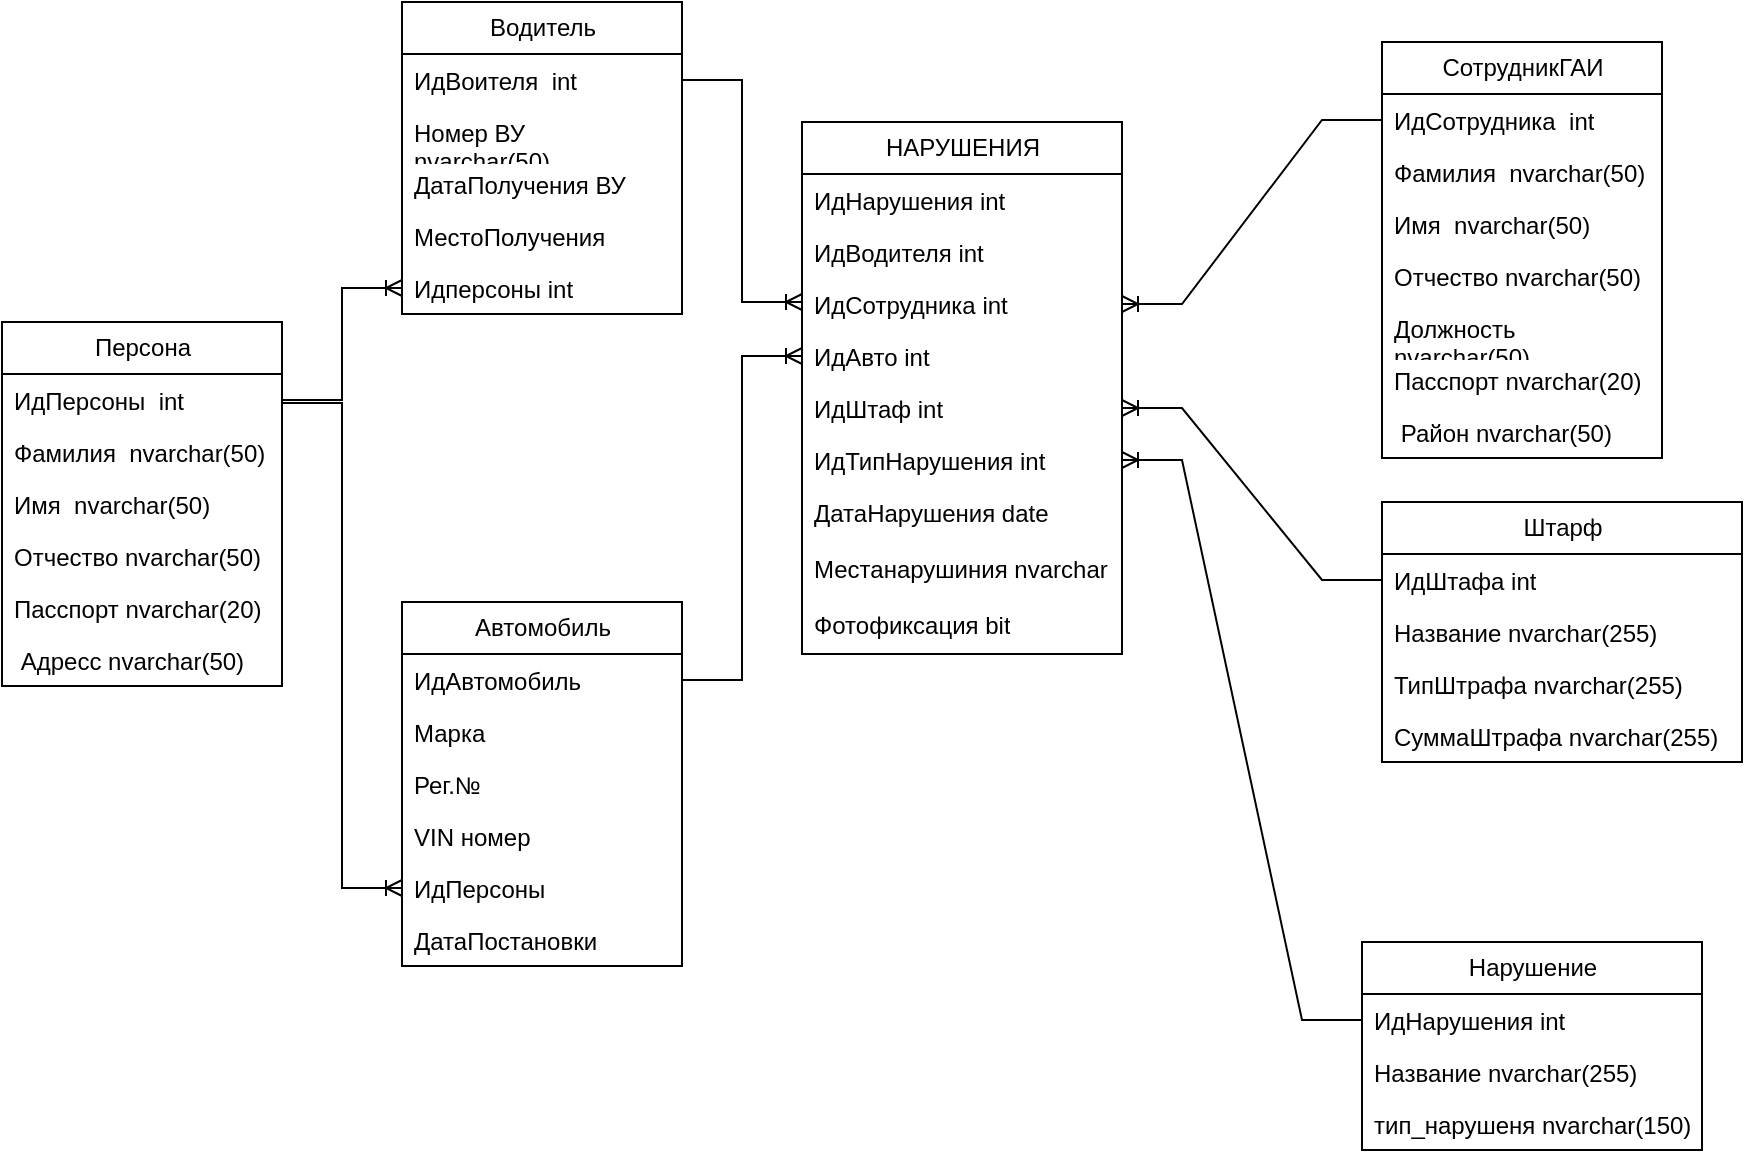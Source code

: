 <mxfile version="20.8.20" type="device"><diagram name="Page-1" id="b520641d-4fe3-3701-9064-5fc419738815"><mxGraphModel dx="1050" dy="600" grid="1" gridSize="10" guides="1" tooltips="1" connect="1" arrows="1" fold="1" page="1" pageScale="1" pageWidth="1100" pageHeight="850" background="none" math="0" shadow="0"><root><mxCell id="0"/><mxCell id="1" parent="0"/><mxCell id="46K5r5hUJE6iPYjyEsDI-1" value="Штарф" style="swimlane;fontStyle=0;childLayout=stackLayout;horizontal=1;startSize=26;fillColor=none;horizontalStack=0;resizeParent=1;resizeParentMax=0;resizeLast=0;collapsible=1;marginBottom=0;html=1;" vertex="1" parent="1"><mxGeometry x="720" y="270" width="180" height="130" as="geometry"/></mxCell><mxCell id="46K5r5hUJE6iPYjyEsDI-2" value="ИдШтафа int" style="text;strokeColor=none;fillColor=none;align=left;verticalAlign=top;spacingLeft=4;spacingRight=4;overflow=hidden;rotatable=0;points=[[0,0.5],[1,0.5]];portConstraint=eastwest;whiteSpace=wrap;html=1;" vertex="1" parent="46K5r5hUJE6iPYjyEsDI-1"><mxGeometry y="26" width="180" height="26" as="geometry"/></mxCell><mxCell id="46K5r5hUJE6iPYjyEsDI-3" value="Название  nvarchar(255)" style="text;strokeColor=none;fillColor=none;align=left;verticalAlign=top;spacingLeft=4;spacingRight=4;overflow=hidden;rotatable=0;points=[[0,0.5],[1,0.5]];portConstraint=eastwest;whiteSpace=wrap;html=1;" vertex="1" parent="46K5r5hUJE6iPYjyEsDI-1"><mxGeometry y="52" width="180" height="26" as="geometry"/></mxCell><mxCell id="46K5r5hUJE6iPYjyEsDI-67" value="ТипШтрафа nvarchar(255)" style="text;strokeColor=none;fillColor=none;align=left;verticalAlign=top;spacingLeft=4;spacingRight=4;overflow=hidden;rotatable=0;points=[[0,0.5],[1,0.5]];portConstraint=eastwest;whiteSpace=wrap;html=1;" vertex="1" parent="46K5r5hUJE6iPYjyEsDI-1"><mxGeometry y="78" width="180" height="26" as="geometry"/></mxCell><mxCell id="46K5r5hUJE6iPYjyEsDI-81" value="СуммаШтрафа nvarchar(255)" style="text;strokeColor=none;fillColor=none;align=left;verticalAlign=top;spacingLeft=4;spacingRight=4;overflow=hidden;rotatable=0;points=[[0,0.5],[1,0.5]];portConstraint=eastwest;whiteSpace=wrap;html=1;" vertex="1" parent="46K5r5hUJE6iPYjyEsDI-1"><mxGeometry y="104" width="180" height="26" as="geometry"/></mxCell><mxCell id="46K5r5hUJE6iPYjyEsDI-5" value="СотрудникГАИ" style="swimlane;fontStyle=0;childLayout=stackLayout;horizontal=1;startSize=26;fillColor=none;horizontalStack=0;resizeParent=1;resizeParentMax=0;resizeLast=0;collapsible=1;marginBottom=0;html=1;" vertex="1" parent="1"><mxGeometry x="720" y="40" width="140" height="208" as="geometry"/></mxCell><mxCell id="46K5r5hUJE6iPYjyEsDI-6" value="ИдСотрудника&amp;nbsp; int" style="text;strokeColor=none;fillColor=none;align=left;verticalAlign=top;spacingLeft=4;spacingRight=4;overflow=hidden;rotatable=0;points=[[0,0.5],[1,0.5]];portConstraint=eastwest;whiteSpace=wrap;html=1;" vertex="1" parent="46K5r5hUJE6iPYjyEsDI-5"><mxGeometry y="26" width="140" height="26" as="geometry"/></mxCell><mxCell id="46K5r5hUJE6iPYjyEsDI-7" value="Фамилия&amp;nbsp; nvarchar(50)" style="text;strokeColor=none;fillColor=none;align=left;verticalAlign=top;spacingLeft=4;spacingRight=4;overflow=hidden;rotatable=0;points=[[0,0.5],[1,0.5]];portConstraint=eastwest;whiteSpace=wrap;html=1;" vertex="1" parent="46K5r5hUJE6iPYjyEsDI-5"><mxGeometry y="52" width="140" height="26" as="geometry"/></mxCell><mxCell id="46K5r5hUJE6iPYjyEsDI-8" value="Имя&amp;nbsp; nvarchar(50)" style="text;strokeColor=none;fillColor=none;align=left;verticalAlign=top;spacingLeft=4;spacingRight=4;overflow=hidden;rotatable=0;points=[[0,0.5],[1,0.5]];portConstraint=eastwest;whiteSpace=wrap;html=1;" vertex="1" parent="46K5r5hUJE6iPYjyEsDI-5"><mxGeometry y="78" width="140" height="26" as="geometry"/></mxCell><mxCell id="46K5r5hUJE6iPYjyEsDI-26" value="Отчество nvarchar(50)" style="text;strokeColor=none;fillColor=none;align=left;verticalAlign=top;spacingLeft=4;spacingRight=4;overflow=hidden;rotatable=0;points=[[0,0.5],[1,0.5]];portConstraint=eastwest;whiteSpace=wrap;html=1;" vertex="1" parent="46K5r5hUJE6iPYjyEsDI-5"><mxGeometry y="104" width="140" height="26" as="geometry"/></mxCell><mxCell id="46K5r5hUJE6iPYjyEsDI-27" value="Должность nvarchar(50)" style="text;strokeColor=none;fillColor=none;align=left;verticalAlign=top;spacingLeft=4;spacingRight=4;overflow=hidden;rotatable=0;points=[[0,0.5],[1,0.5]];portConstraint=eastwest;whiteSpace=wrap;html=1;" vertex="1" parent="46K5r5hUJE6iPYjyEsDI-5"><mxGeometry y="130" width="140" height="26" as="geometry"/></mxCell><mxCell id="46K5r5hUJE6iPYjyEsDI-28" value="Пасспорт nvarchar(20)" style="text;strokeColor=none;fillColor=none;align=left;verticalAlign=top;spacingLeft=4;spacingRight=4;overflow=hidden;rotatable=0;points=[[0,0.5],[1,0.5]];portConstraint=eastwest;whiteSpace=wrap;html=1;" vertex="1" parent="46K5r5hUJE6iPYjyEsDI-5"><mxGeometry y="156" width="140" height="26" as="geometry"/></mxCell><mxCell id="46K5r5hUJE6iPYjyEsDI-29" value="&amp;nbsp;Район nvarchar(50)" style="text;strokeColor=none;fillColor=none;align=left;verticalAlign=top;spacingLeft=4;spacingRight=4;overflow=hidden;rotatable=0;points=[[0,0.5],[1,0.5]];portConstraint=eastwest;whiteSpace=wrap;html=1;" vertex="1" parent="46K5r5hUJE6iPYjyEsDI-5"><mxGeometry y="182" width="140" height="26" as="geometry"/></mxCell><mxCell id="46K5r5hUJE6iPYjyEsDI-9" value="НАРУШЕНИЯ" style="swimlane;fontStyle=0;childLayout=stackLayout;horizontal=1;startSize=26;fillColor=none;horizontalStack=0;resizeParent=1;resizeParentMax=0;resizeLast=0;collapsible=1;marginBottom=0;html=1;" vertex="1" parent="1"><mxGeometry x="430" y="80" width="160" height="266" as="geometry"/></mxCell><mxCell id="46K5r5hUJE6iPYjyEsDI-10" value="ИдНарушения int" style="text;strokeColor=none;fillColor=none;align=left;verticalAlign=top;spacingLeft=4;spacingRight=4;overflow=hidden;rotatable=0;points=[[0,0.5],[1,0.5]];portConstraint=eastwest;whiteSpace=wrap;html=1;" vertex="1" parent="46K5r5hUJE6iPYjyEsDI-9"><mxGeometry y="26" width="160" height="26" as="geometry"/></mxCell><mxCell id="46K5r5hUJE6iPYjyEsDI-12" value="ИдВодителя int" style="text;strokeColor=none;fillColor=none;align=left;verticalAlign=top;spacingLeft=4;spacingRight=4;overflow=hidden;rotatable=0;points=[[0,0.5],[1,0.5]];portConstraint=eastwest;whiteSpace=wrap;html=1;" vertex="1" parent="46K5r5hUJE6iPYjyEsDI-9"><mxGeometry y="52" width="160" height="26" as="geometry"/></mxCell><mxCell id="46K5r5hUJE6iPYjyEsDI-11" value="ИдСотрудника int" style="text;strokeColor=none;fillColor=none;align=left;verticalAlign=top;spacingLeft=4;spacingRight=4;overflow=hidden;rotatable=0;points=[[0,0.5],[1,0.5]];portConstraint=eastwest;whiteSpace=wrap;html=1;" vertex="1" parent="46K5r5hUJE6iPYjyEsDI-9"><mxGeometry y="78" width="160" height="26" as="geometry"/></mxCell><mxCell id="46K5r5hUJE6iPYjyEsDI-17" value="ИдАвто int" style="text;strokeColor=none;fillColor=none;align=left;verticalAlign=top;spacingLeft=4;spacingRight=4;overflow=hidden;rotatable=0;points=[[0,0.5],[1,0.5]];portConstraint=eastwest;whiteSpace=wrap;html=1;" vertex="1" parent="46K5r5hUJE6iPYjyEsDI-9"><mxGeometry y="104" width="160" height="26" as="geometry"/></mxCell><mxCell id="46K5r5hUJE6iPYjyEsDI-18" value="ИдШтаф int" style="text;strokeColor=none;fillColor=none;align=left;verticalAlign=top;spacingLeft=4;spacingRight=4;overflow=hidden;rotatable=0;points=[[0,0.5],[1,0.5]];portConstraint=eastwest;whiteSpace=wrap;html=1;" vertex="1" parent="46K5r5hUJE6iPYjyEsDI-9"><mxGeometry y="130" width="160" height="26" as="geometry"/></mxCell><mxCell id="46K5r5hUJE6iPYjyEsDI-19" value="ИдТипНарушения int" style="text;strokeColor=none;fillColor=none;align=left;verticalAlign=top;spacingLeft=4;spacingRight=4;overflow=hidden;rotatable=0;points=[[0,0.5],[1,0.5]];portConstraint=eastwest;whiteSpace=wrap;html=1;" vertex="1" parent="46K5r5hUJE6iPYjyEsDI-9"><mxGeometry y="156" width="160" height="26" as="geometry"/></mxCell><mxCell id="46K5r5hUJE6iPYjyEsDI-20" value="ДатаНарушения date" style="text;strokeColor=none;fillColor=none;align=left;verticalAlign=top;spacingLeft=4;spacingRight=4;overflow=hidden;rotatable=0;points=[[0,0.5],[1,0.5]];portConstraint=eastwest;whiteSpace=wrap;html=1;" vertex="1" parent="46K5r5hUJE6iPYjyEsDI-9"><mxGeometry y="182" width="160" height="28" as="geometry"/></mxCell><mxCell id="46K5r5hUJE6iPYjyEsDI-25" value="Местанарушиния nvarchar" style="text;strokeColor=none;fillColor=none;align=left;verticalAlign=top;spacingLeft=4;spacingRight=4;overflow=hidden;rotatable=0;points=[[0,0.5],[1,0.5]];portConstraint=eastwest;whiteSpace=wrap;html=1;" vertex="1" parent="46K5r5hUJE6iPYjyEsDI-9"><mxGeometry y="210" width="160" height="28" as="geometry"/></mxCell><mxCell id="46K5r5hUJE6iPYjyEsDI-68" value="Фотофиксация bit" style="text;strokeColor=none;fillColor=none;align=left;verticalAlign=top;spacingLeft=4;spacingRight=4;overflow=hidden;rotatable=0;points=[[0,0.5],[1,0.5]];portConstraint=eastwest;whiteSpace=wrap;html=1;" vertex="1" parent="46K5r5hUJE6iPYjyEsDI-9"><mxGeometry y="238" width="160" height="28" as="geometry"/></mxCell><mxCell id="46K5r5hUJE6iPYjyEsDI-21" value="Автомобиль" style="swimlane;fontStyle=0;childLayout=stackLayout;horizontal=1;startSize=26;fillColor=none;horizontalStack=0;resizeParent=1;resizeParentMax=0;resizeLast=0;collapsible=1;marginBottom=0;html=1;" vertex="1" parent="1"><mxGeometry x="230" y="320" width="140" height="182" as="geometry"/></mxCell><mxCell id="46K5r5hUJE6iPYjyEsDI-22" value="ИдАвтомобиль" style="text;strokeColor=none;fillColor=none;align=left;verticalAlign=top;spacingLeft=4;spacingRight=4;overflow=hidden;rotatable=0;points=[[0,0.5],[1,0.5]];portConstraint=eastwest;whiteSpace=wrap;html=1;" vertex="1" parent="46K5r5hUJE6iPYjyEsDI-21"><mxGeometry y="26" width="140" height="26" as="geometry"/></mxCell><mxCell id="46K5r5hUJE6iPYjyEsDI-23" value="Марка" style="text;strokeColor=none;fillColor=none;align=left;verticalAlign=top;spacingLeft=4;spacingRight=4;overflow=hidden;rotatable=0;points=[[0,0.5],[1,0.5]];portConstraint=eastwest;whiteSpace=wrap;html=1;" vertex="1" parent="46K5r5hUJE6iPYjyEsDI-21"><mxGeometry y="52" width="140" height="26" as="geometry"/></mxCell><mxCell id="46K5r5hUJE6iPYjyEsDI-24" value="Рег.№" style="text;strokeColor=none;fillColor=none;align=left;verticalAlign=top;spacingLeft=4;spacingRight=4;overflow=hidden;rotatable=0;points=[[0,0.5],[1,0.5]];portConstraint=eastwest;whiteSpace=wrap;html=1;" vertex="1" parent="46K5r5hUJE6iPYjyEsDI-21"><mxGeometry y="78" width="140" height="26" as="geometry"/></mxCell><mxCell id="46K5r5hUJE6iPYjyEsDI-48" value="VIN номер" style="text;strokeColor=none;fillColor=none;align=left;verticalAlign=top;spacingLeft=4;spacingRight=4;overflow=hidden;rotatable=0;points=[[0,0.5],[1,0.5]];portConstraint=eastwest;whiteSpace=wrap;html=1;" vertex="1" parent="46K5r5hUJE6iPYjyEsDI-21"><mxGeometry y="104" width="140" height="26" as="geometry"/></mxCell><mxCell id="46K5r5hUJE6iPYjyEsDI-65" value="ИдПерсоны" style="text;strokeColor=none;fillColor=none;align=left;verticalAlign=top;spacingLeft=4;spacingRight=4;overflow=hidden;rotatable=0;points=[[0,0.5],[1,0.5]];portConstraint=eastwest;whiteSpace=wrap;html=1;" vertex="1" parent="46K5r5hUJE6iPYjyEsDI-21"><mxGeometry y="130" width="140" height="26" as="geometry"/></mxCell><mxCell id="46K5r5hUJE6iPYjyEsDI-80" value="ДатаПостановки " style="text;strokeColor=none;fillColor=none;align=left;verticalAlign=top;spacingLeft=4;spacingRight=4;overflow=hidden;rotatable=0;points=[[0,0.5],[1,0.5]];portConstraint=eastwest;whiteSpace=wrap;html=1;" vertex="1" parent="46K5r5hUJE6iPYjyEsDI-21"><mxGeometry y="156" width="140" height="26" as="geometry"/></mxCell><mxCell id="46K5r5hUJE6iPYjyEsDI-30" value="Водитель" style="swimlane;fontStyle=0;childLayout=stackLayout;horizontal=1;startSize=26;fillColor=none;horizontalStack=0;resizeParent=1;resizeParentMax=0;resizeLast=0;collapsible=1;marginBottom=0;html=1;" vertex="1" parent="1"><mxGeometry x="230" y="20" width="140" height="156" as="geometry"/></mxCell><mxCell id="46K5r5hUJE6iPYjyEsDI-31" value="ИдВоителя&amp;nbsp; int" style="text;strokeColor=none;fillColor=none;align=left;verticalAlign=top;spacingLeft=4;spacingRight=4;overflow=hidden;rotatable=0;points=[[0,0.5],[1,0.5]];portConstraint=eastwest;whiteSpace=wrap;html=1;" vertex="1" parent="46K5r5hUJE6iPYjyEsDI-30"><mxGeometry y="26" width="140" height="26" as="geometry"/></mxCell><mxCell id="46K5r5hUJE6iPYjyEsDI-35" value="Номер ВУ&amp;nbsp; nvarchar(50)" style="text;strokeColor=none;fillColor=none;align=left;verticalAlign=top;spacingLeft=4;spacingRight=4;overflow=hidden;rotatable=0;points=[[0,0.5],[1,0.5]];portConstraint=eastwest;whiteSpace=wrap;html=1;" vertex="1" parent="46K5r5hUJE6iPYjyEsDI-30"><mxGeometry y="52" width="140" height="26" as="geometry"/></mxCell><mxCell id="46K5r5hUJE6iPYjyEsDI-36" value="ДатаПолучения ВУ" style="text;strokeColor=none;fillColor=none;align=left;verticalAlign=top;spacingLeft=4;spacingRight=4;overflow=hidden;rotatable=0;points=[[0,0.5],[1,0.5]];portConstraint=eastwest;whiteSpace=wrap;html=1;" vertex="1" parent="46K5r5hUJE6iPYjyEsDI-30"><mxGeometry y="78" width="140" height="26" as="geometry"/></mxCell><mxCell id="46K5r5hUJE6iPYjyEsDI-37" value="МестоПолучения" style="text;strokeColor=none;fillColor=none;align=left;verticalAlign=top;spacingLeft=4;spacingRight=4;overflow=hidden;rotatable=0;points=[[0,0.5],[1,0.5]];portConstraint=eastwest;whiteSpace=wrap;html=1;" vertex="1" parent="46K5r5hUJE6iPYjyEsDI-30"><mxGeometry y="104" width="140" height="26" as="geometry"/></mxCell><mxCell id="46K5r5hUJE6iPYjyEsDI-77" value="Идперсоны int" style="text;strokeColor=none;fillColor=none;align=left;verticalAlign=top;spacingLeft=4;spacingRight=4;overflow=hidden;rotatable=0;points=[[0,0.5],[1,0.5]];portConstraint=eastwest;whiteSpace=wrap;html=1;" vertex="1" parent="46K5r5hUJE6iPYjyEsDI-30"><mxGeometry y="130" width="140" height="26" as="geometry"/></mxCell><mxCell id="46K5r5hUJE6iPYjyEsDI-42" value="" style="edgeStyle=entityRelationEdgeStyle;fontSize=12;html=1;endArrow=ERoneToMany;rounded=0;exitX=1;exitY=0.5;exitDx=0;exitDy=0;" edge="1" parent="1" source="46K5r5hUJE6iPYjyEsDI-31"><mxGeometry width="100" height="100" relative="1" as="geometry"><mxPoint x="330" y="270" as="sourcePoint"/><mxPoint x="430" y="170" as="targetPoint"/></mxGeometry></mxCell><mxCell id="46K5r5hUJE6iPYjyEsDI-47" value="" style="edgeStyle=entityRelationEdgeStyle;fontSize=12;html=1;endArrow=ERoneToMany;rounded=0;entryX=1;entryY=0.5;entryDx=0;entryDy=0;exitX=0;exitY=0.5;exitDx=0;exitDy=0;" edge="1" parent="1" source="46K5r5hUJE6iPYjyEsDI-6" target="46K5r5hUJE6iPYjyEsDI-11"><mxGeometry width="100" height="100" relative="1" as="geometry"><mxPoint x="510" y="300" as="sourcePoint"/><mxPoint x="610" y="200" as="targetPoint"/></mxGeometry></mxCell><mxCell id="46K5r5hUJE6iPYjyEsDI-58" value="" style="edgeStyle=entityRelationEdgeStyle;fontSize=12;html=1;endArrow=ERoneToMany;rounded=0;exitX=1;exitY=0.5;exitDx=0;exitDy=0;entryX=0;entryY=0.5;entryDx=0;entryDy=0;" edge="1" parent="1" source="46K5r5hUJE6iPYjyEsDI-22" target="46K5r5hUJE6iPYjyEsDI-17"><mxGeometry width="100" height="100" relative="1" as="geometry"><mxPoint x="300" y="89" as="sourcePoint"/><mxPoint x="440" y="180" as="targetPoint"/></mxGeometry></mxCell><mxCell id="46K5r5hUJE6iPYjyEsDI-59" value="" style="edgeStyle=entityRelationEdgeStyle;fontSize=12;html=1;endArrow=ERoneToMany;rounded=0;exitX=0;exitY=0.5;exitDx=0;exitDy=0;entryX=1;entryY=0.5;entryDx=0;entryDy=0;" edge="1" parent="1" source="46K5r5hUJE6iPYjyEsDI-2" target="46K5r5hUJE6iPYjyEsDI-18"><mxGeometry width="100" height="100" relative="1" as="geometry"><mxPoint x="310" y="99" as="sourcePoint"/><mxPoint x="450" y="190" as="targetPoint"/></mxGeometry></mxCell><mxCell id="46K5r5hUJE6iPYjyEsDI-60" value="Нарушение" style="swimlane;fontStyle=0;childLayout=stackLayout;horizontal=1;startSize=26;fillColor=none;horizontalStack=0;resizeParent=1;resizeParentMax=0;resizeLast=0;collapsible=1;marginBottom=0;html=1;" vertex="1" parent="1"><mxGeometry x="710" y="490" width="170" height="104" as="geometry"/></mxCell><mxCell id="46K5r5hUJE6iPYjyEsDI-61" value="ИдНарушения int" style="text;strokeColor=none;fillColor=none;align=left;verticalAlign=top;spacingLeft=4;spacingRight=4;overflow=hidden;rotatable=0;points=[[0,0.5],[1,0.5]];portConstraint=eastwest;whiteSpace=wrap;html=1;" vertex="1" parent="46K5r5hUJE6iPYjyEsDI-60"><mxGeometry y="26" width="170" height="26" as="geometry"/></mxCell><mxCell id="46K5r5hUJE6iPYjyEsDI-62" value="Название nvarchar(255)" style="text;strokeColor=none;fillColor=none;align=left;verticalAlign=top;spacingLeft=4;spacingRight=4;overflow=hidden;rotatable=0;points=[[0,0.5],[1,0.5]];portConstraint=eastwest;whiteSpace=wrap;html=1;" vertex="1" parent="46K5r5hUJE6iPYjyEsDI-60"><mxGeometry y="52" width="170" height="26" as="geometry"/></mxCell><mxCell id="46K5r5hUJE6iPYjyEsDI-66" value="тип_нарушеня nvarchar(150)" style="text;strokeColor=none;fillColor=none;align=left;verticalAlign=top;spacingLeft=4;spacingRight=4;overflow=hidden;rotatable=0;points=[[0,0.5],[1,0.5]];portConstraint=eastwest;whiteSpace=wrap;html=1;" vertex="1" parent="46K5r5hUJE6iPYjyEsDI-60"><mxGeometry y="78" width="170" height="26" as="geometry"/></mxCell><mxCell id="46K5r5hUJE6iPYjyEsDI-64" value="" style="edgeStyle=entityRelationEdgeStyle;fontSize=12;html=1;endArrow=ERoneToMany;rounded=0;exitX=0;exitY=0.5;exitDx=0;exitDy=0;entryX=1;entryY=0.5;entryDx=0;entryDy=0;" edge="1" parent="1" source="46K5r5hUJE6iPYjyEsDI-61" target="46K5r5hUJE6iPYjyEsDI-19"><mxGeometry width="100" height="100" relative="1" as="geometry"><mxPoint x="610" y="430" as="sourcePoint"/><mxPoint x="460" y="324" as="targetPoint"/></mxGeometry></mxCell><mxCell id="46K5r5hUJE6iPYjyEsDI-69" value="Персона" style="swimlane;fontStyle=0;childLayout=stackLayout;horizontal=1;startSize=26;fillColor=none;horizontalStack=0;resizeParent=1;resizeParentMax=0;resizeLast=0;collapsible=1;marginBottom=0;html=1;" vertex="1" parent="1"><mxGeometry x="30" y="180" width="140" height="182" as="geometry"/></mxCell><mxCell id="46K5r5hUJE6iPYjyEsDI-70" value="ИдПерсоны&amp;nbsp; int" style="text;strokeColor=none;fillColor=none;align=left;verticalAlign=top;spacingLeft=4;spacingRight=4;overflow=hidden;rotatable=0;points=[[0,0.5],[1,0.5]];portConstraint=eastwest;whiteSpace=wrap;html=1;" vertex="1" parent="46K5r5hUJE6iPYjyEsDI-69"><mxGeometry y="26" width="140" height="26" as="geometry"/></mxCell><mxCell id="46K5r5hUJE6iPYjyEsDI-71" value="Фамилия&amp;nbsp; nvarchar(50)" style="text;strokeColor=none;fillColor=none;align=left;verticalAlign=top;spacingLeft=4;spacingRight=4;overflow=hidden;rotatable=0;points=[[0,0.5],[1,0.5]];portConstraint=eastwest;whiteSpace=wrap;html=1;" vertex="1" parent="46K5r5hUJE6iPYjyEsDI-69"><mxGeometry y="52" width="140" height="26" as="geometry"/></mxCell><mxCell id="46K5r5hUJE6iPYjyEsDI-72" value="Имя&amp;nbsp; nvarchar(50)" style="text;strokeColor=none;fillColor=none;align=left;verticalAlign=top;spacingLeft=4;spacingRight=4;overflow=hidden;rotatable=0;points=[[0,0.5],[1,0.5]];portConstraint=eastwest;whiteSpace=wrap;html=1;" vertex="1" parent="46K5r5hUJE6iPYjyEsDI-69"><mxGeometry y="78" width="140" height="26" as="geometry"/></mxCell><mxCell id="46K5r5hUJE6iPYjyEsDI-73" value="Отчество nvarchar(50)" style="text;strokeColor=none;fillColor=none;align=left;verticalAlign=top;spacingLeft=4;spacingRight=4;overflow=hidden;rotatable=0;points=[[0,0.5],[1,0.5]];portConstraint=eastwest;whiteSpace=wrap;html=1;" vertex="1" parent="46K5r5hUJE6iPYjyEsDI-69"><mxGeometry y="104" width="140" height="26" as="geometry"/></mxCell><mxCell id="46K5r5hUJE6iPYjyEsDI-75" value="Пасспорт nvarchar(20)" style="text;strokeColor=none;fillColor=none;align=left;verticalAlign=top;spacingLeft=4;spacingRight=4;overflow=hidden;rotatable=0;points=[[0,0.5],[1,0.5]];portConstraint=eastwest;whiteSpace=wrap;html=1;" vertex="1" parent="46K5r5hUJE6iPYjyEsDI-69"><mxGeometry y="130" width="140" height="26" as="geometry"/></mxCell><mxCell id="46K5r5hUJE6iPYjyEsDI-76" value="&amp;nbsp;Адресс nvarchar(50)" style="text;strokeColor=none;fillColor=none;align=left;verticalAlign=top;spacingLeft=4;spacingRight=4;overflow=hidden;rotatable=0;points=[[0,0.5],[1,0.5]];portConstraint=eastwest;whiteSpace=wrap;html=1;" vertex="1" parent="46K5r5hUJE6iPYjyEsDI-69"><mxGeometry y="156" width="140" height="26" as="geometry"/></mxCell><mxCell id="46K5r5hUJE6iPYjyEsDI-78" value="" style="edgeStyle=entityRelationEdgeStyle;fontSize=12;html=1;endArrow=ERoneToMany;rounded=0;exitX=1;exitY=0.5;exitDx=0;exitDy=0;entryX=0;entryY=0.5;entryDx=0;entryDy=0;" edge="1" parent="1" target="46K5r5hUJE6iPYjyEsDI-65"><mxGeometry width="100" height="100" relative="1" as="geometry"><mxPoint x="170" y="220.5" as="sourcePoint"/><mxPoint x="260" y="321.5" as="targetPoint"/></mxGeometry></mxCell><mxCell id="46K5r5hUJE6iPYjyEsDI-79" value="" style="edgeStyle=entityRelationEdgeStyle;fontSize=12;html=1;endArrow=ERoneToMany;rounded=0;exitX=1;exitY=0.5;exitDx=0;exitDy=0;" edge="1" parent="1" source="46K5r5hUJE6iPYjyEsDI-70" target="46K5r5hUJE6iPYjyEsDI-77"><mxGeometry width="100" height="100" relative="1" as="geometry"><mxPoint x="180" y="230.5" as="sourcePoint"/><mxPoint x="250" y="543" as="targetPoint"/></mxGeometry></mxCell></root></mxGraphModel></diagram></mxfile>